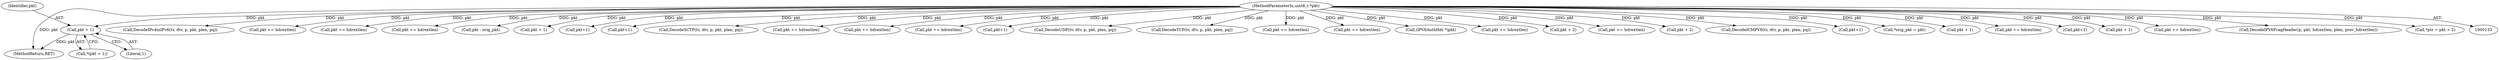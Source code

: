 digraph "0_suricata_11f3659f64a4e42e90cb3c09fcef66894205aefe@pointer" {
"1000466" [label="(Call,pkt + 1)"];
"1000137" [label="(MethodParameterIn,uint8_t *pkt)"];
"1000137" [label="(MethodParameterIn,uint8_t *pkt)"];
"1001090" [label="(MethodReturn,RET)"];
"1001030" [label="(Call,DecodeIPv4inIPv6(tv, dtv, p, pkt, plen, pq))"];
"1000465" [label="(Call,*(pkt + 1))"];
"1001019" [label="(Call,pkt += hdrextlen)"];
"1000854" [label="(Call,pkt += hdrextlen)"];
"1000893" [label="(Call,pkt += hdrextlen)"];
"1000809" [label="(Call,pkt - orig_pkt)"];
"1000835" [label="(Call,pkt + 1)"];
"1001057" [label="(Call,pkt+1)"];
"1000270" [label="(Call,pkt+1)"];
"1000252" [label="(Call,DecodeSCTP(tv, dtv, p, pkt, plen, pq))"];
"1000503" [label="(Call,pkt += hdrextlen)"];
"1000937" [label="(Call,pkt += hdrextlen)"];
"1000331" [label="(Call,pkt += hdrextlen)"];
"1000965" [label="(Call,pkt+1)"];
"1000228" [label="(Call,DecodeUDP(tv, dtv, p, pkt, plen, pq))"];
"1000466" [label="(Call,pkt + 1)"];
"1000216" [label="(Call,DecodeTCP(tv, dtv, p, pkt, plen, pq))"];
"1000484" [label="(Call,pkt += hdrextlen)"];
"1001005" [label="(Call,pkt += hdrextlen)"];
"1000467" [label="(Identifier,pkt)"];
"1000982" [label="(Call,(IPV6AuthHdr *)pkt)"];
"1000468" [label="(Literal,1)"];
"1000293" [label="(Call,pkt += hdrextlen)"];
"1000388" [label="(Call,pkt + 2)"];
"1001074" [label="(Call,pkt += hdrextlen)"];
"1000309" [label="(Call,pkt + 2)"];
"1000240" [label="(Call,DecodeICMPV6(tv, dtv, p, pkt, plen, pq))"];
"1000371" [label="(Call,pkt+1)"];
"1000143" [label="(Call,*orig_pkt = pkt)"];
"1000422" [label="(Call,pkt + 1)"];
"1000786" [label="(Call,pkt += hdrextlen)"];
"1000956" [label="(Call,pkt+1)"];
"1000445" [label="(Call,pkt + 1)"];
"1000406" [label="(Call,pkt += hdrextlen)"];
"1000863" [label="(Call,DecodeIPV6FragHeader(p, pkt, hdrextlen, plen, prev_hdrextlen))"];
"1000386" [label="(Call,*ptr = pkt + 2)"];
"1000466" -> "1000465"  [label="AST: "];
"1000466" -> "1000468"  [label="CFG: "];
"1000467" -> "1000466"  [label="AST: "];
"1000468" -> "1000466"  [label="AST: "];
"1000465" -> "1000466"  [label="CFG: "];
"1000466" -> "1001090"  [label="DDG: pkt"];
"1000137" -> "1000466"  [label="DDG: pkt"];
"1000137" -> "1000133"  [label="AST: "];
"1000137" -> "1001090"  [label="DDG: pkt"];
"1000137" -> "1000143"  [label="DDG: pkt"];
"1000137" -> "1000216"  [label="DDG: pkt"];
"1000137" -> "1000228"  [label="DDG: pkt"];
"1000137" -> "1000240"  [label="DDG: pkt"];
"1000137" -> "1000252"  [label="DDG: pkt"];
"1000137" -> "1000270"  [label="DDG: pkt"];
"1000137" -> "1000293"  [label="DDG: pkt"];
"1000137" -> "1000309"  [label="DDG: pkt"];
"1000137" -> "1000331"  [label="DDG: pkt"];
"1000137" -> "1000371"  [label="DDG: pkt"];
"1000137" -> "1000386"  [label="DDG: pkt"];
"1000137" -> "1000388"  [label="DDG: pkt"];
"1000137" -> "1000406"  [label="DDG: pkt"];
"1000137" -> "1000422"  [label="DDG: pkt"];
"1000137" -> "1000445"  [label="DDG: pkt"];
"1000137" -> "1000484"  [label="DDG: pkt"];
"1000137" -> "1000503"  [label="DDG: pkt"];
"1000137" -> "1000786"  [label="DDG: pkt"];
"1000137" -> "1000809"  [label="DDG: pkt"];
"1000137" -> "1000835"  [label="DDG: pkt"];
"1000137" -> "1000854"  [label="DDG: pkt"];
"1000137" -> "1000863"  [label="DDG: pkt"];
"1000137" -> "1000893"  [label="DDG: pkt"];
"1000137" -> "1000937"  [label="DDG: pkt"];
"1000137" -> "1000956"  [label="DDG: pkt"];
"1000137" -> "1000965"  [label="DDG: pkt"];
"1000137" -> "1000982"  [label="DDG: pkt"];
"1000137" -> "1001005"  [label="DDG: pkt"];
"1000137" -> "1001019"  [label="DDG: pkt"];
"1000137" -> "1001030"  [label="DDG: pkt"];
"1000137" -> "1001057"  [label="DDG: pkt"];
"1000137" -> "1001074"  [label="DDG: pkt"];
}
